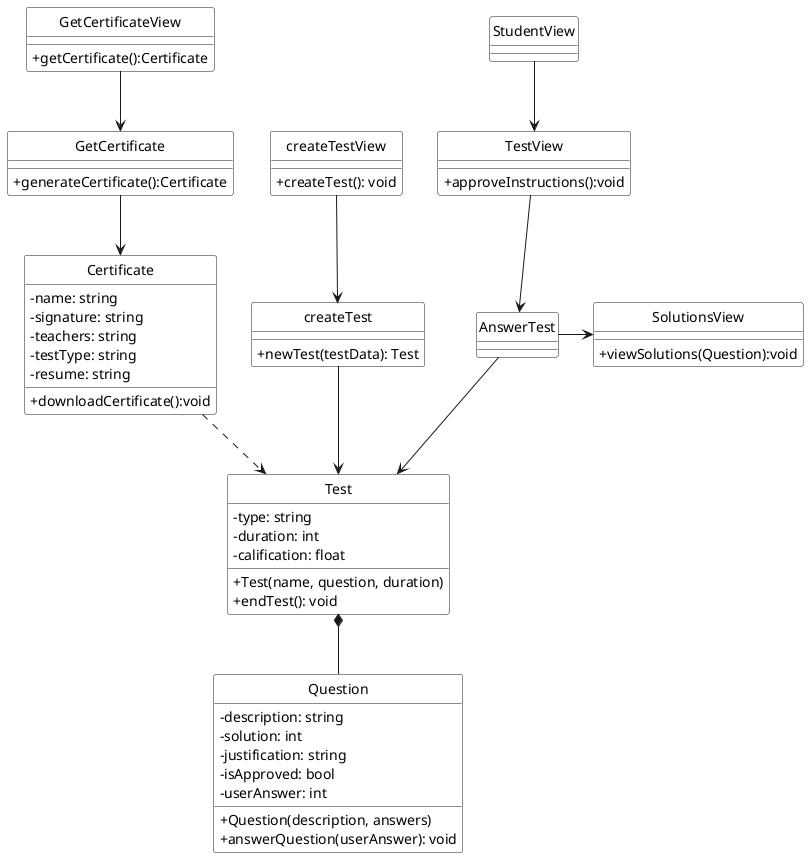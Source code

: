 @startuml DIAGRAMA_CLASES
skinparam ClassBackgroundColor white
skinparam classAttributeIconSize 0
hide circle

class Test {
    - type: string
    - duration: int
    - calification: float
    + Test(name, question, duration)
    + endTest(): void
}

class Question{
    - description: string
    - solution: int
    - justification: string
    - isApproved: bool
    - userAnswer: int
    + Question(description, answers)
    + answerQuestion(userAnswer): void
}

class Certificate {
    - name: string
    - signature: string
    - teachers: string
    - testType: string
    - resume: string
    + downloadCertificate():void
}

class createTestView{
    + createTest(): void
}

class createTest{
    + newTest(testData): Test
}

class StudentView {

}

class TestView {
    + approveInstructions():void
}

class AnswerTest {

}

class SolutionsView {
    + viewSolutions(Question):void
}

class GetCertificateView {
    + getCertificate():Certificate
}

class GetCertificate {
    + generateCertificate():Certificate
}

' 
createTestView --> createTest
createTest --> Test
StudentView --> TestView
TestView --> AnswerTest
AnswerTest -r-> SolutionsView
AnswerTest --> Test 
GetCertificateView --> GetCertificate
GetCertificate --> Certificate

' Dependencias

Certificate ..> Test
Test *-- Question

@enduml